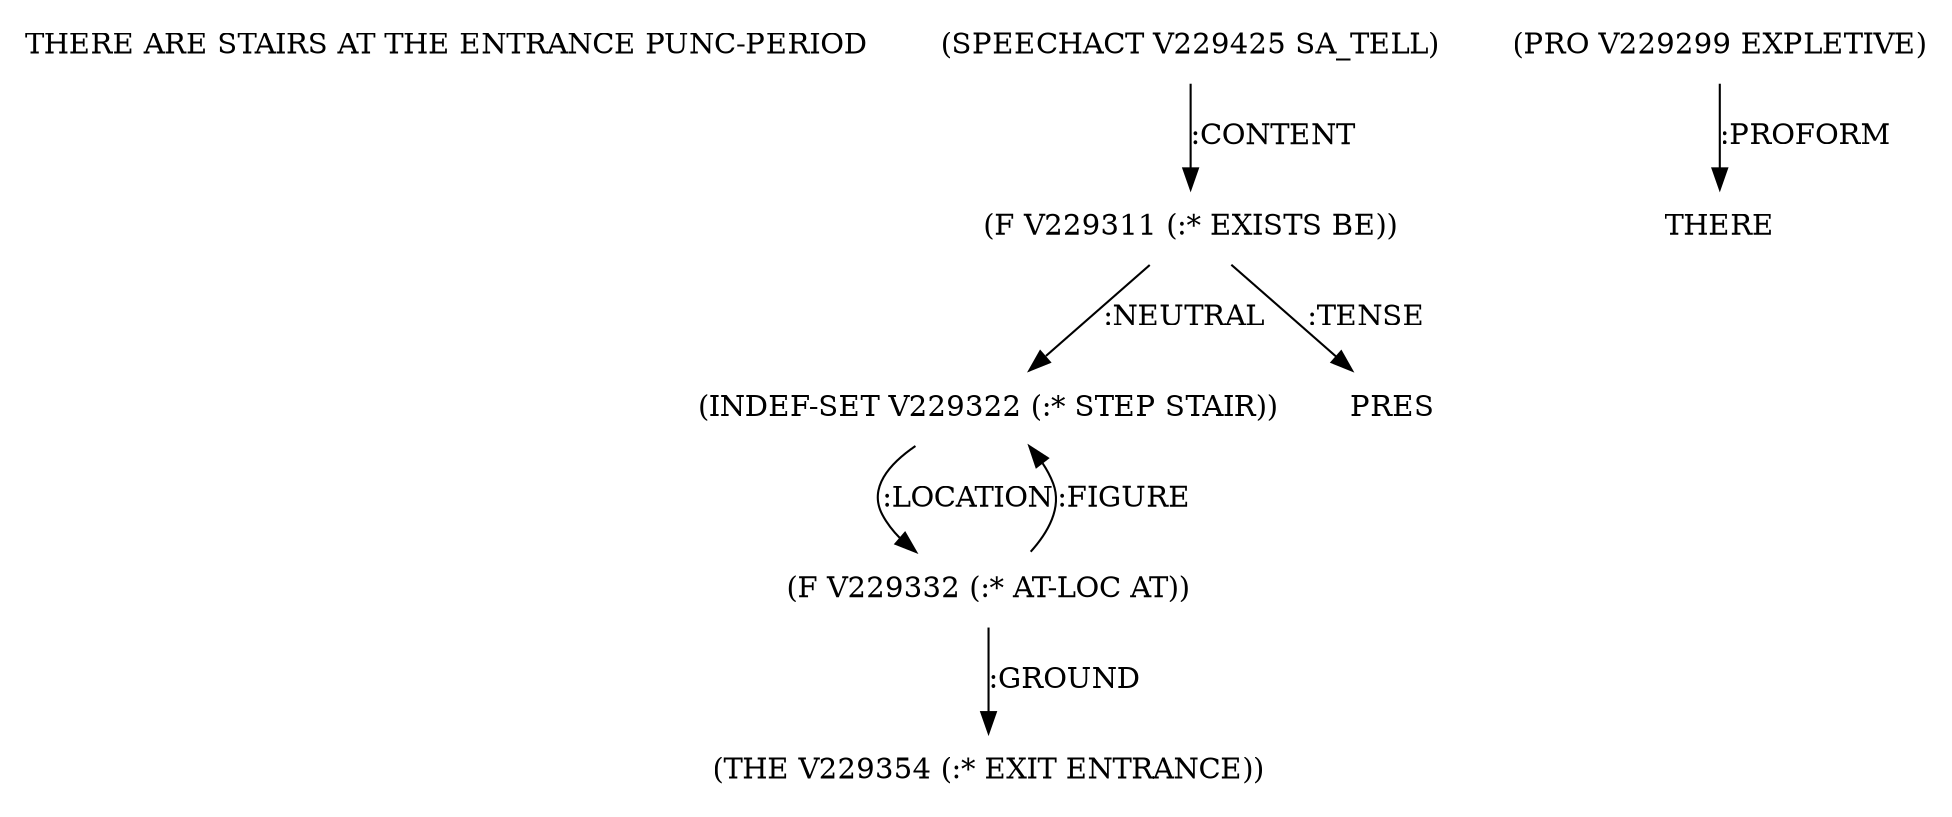 digraph Terms {
  node [shape=none]
  "THERE ARE STAIRS AT THE ENTRANCE PUNC-PERIOD"
  "V229425" [label="(SPEECHACT V229425 SA_TELL)"]
  "V229425" -> "V229311" [label=":CONTENT"]
  "V229311" [label="(F V229311 (:* EXISTS BE))"]
  "V229311" -> "V229322" [label=":NEUTRAL"]
  "V229311" -> "NT229936" [label=":TENSE"]
  "NT229936" [label="PRES"]
  "V229299" [label="(PRO V229299 EXPLETIVE)"]
  "V229299" -> "NT229937" [label=":PROFORM"]
  "NT229937" [label="THERE"]
  "V229322" [label="(INDEF-SET V229322 (:* STEP STAIR))"]
  "V229322" -> "V229332" [label=":LOCATION"]
  "V229332" [label="(F V229332 (:* AT-LOC AT))"]
  "V229332" -> "V229354" [label=":GROUND"]
  "V229332" -> "V229322" [label=":FIGURE"]
  "V229354" [label="(THE V229354 (:* EXIT ENTRANCE))"]
}
